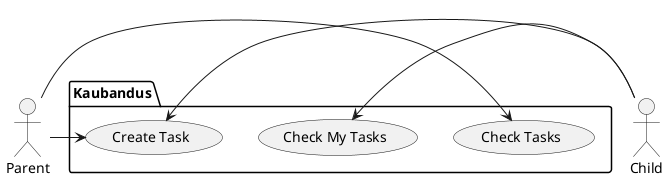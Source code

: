 @startuml

'left to right direction

actor Parent as p
actor Child as c

package Kaubandus {
    usecase "Check Tasks" as cht
    usecase "Check My Tasks" as chmt
    usecase "Create Task" as ct
}

p -> cht
c -> chmt
p -> ct
c -> ct

@enduml
